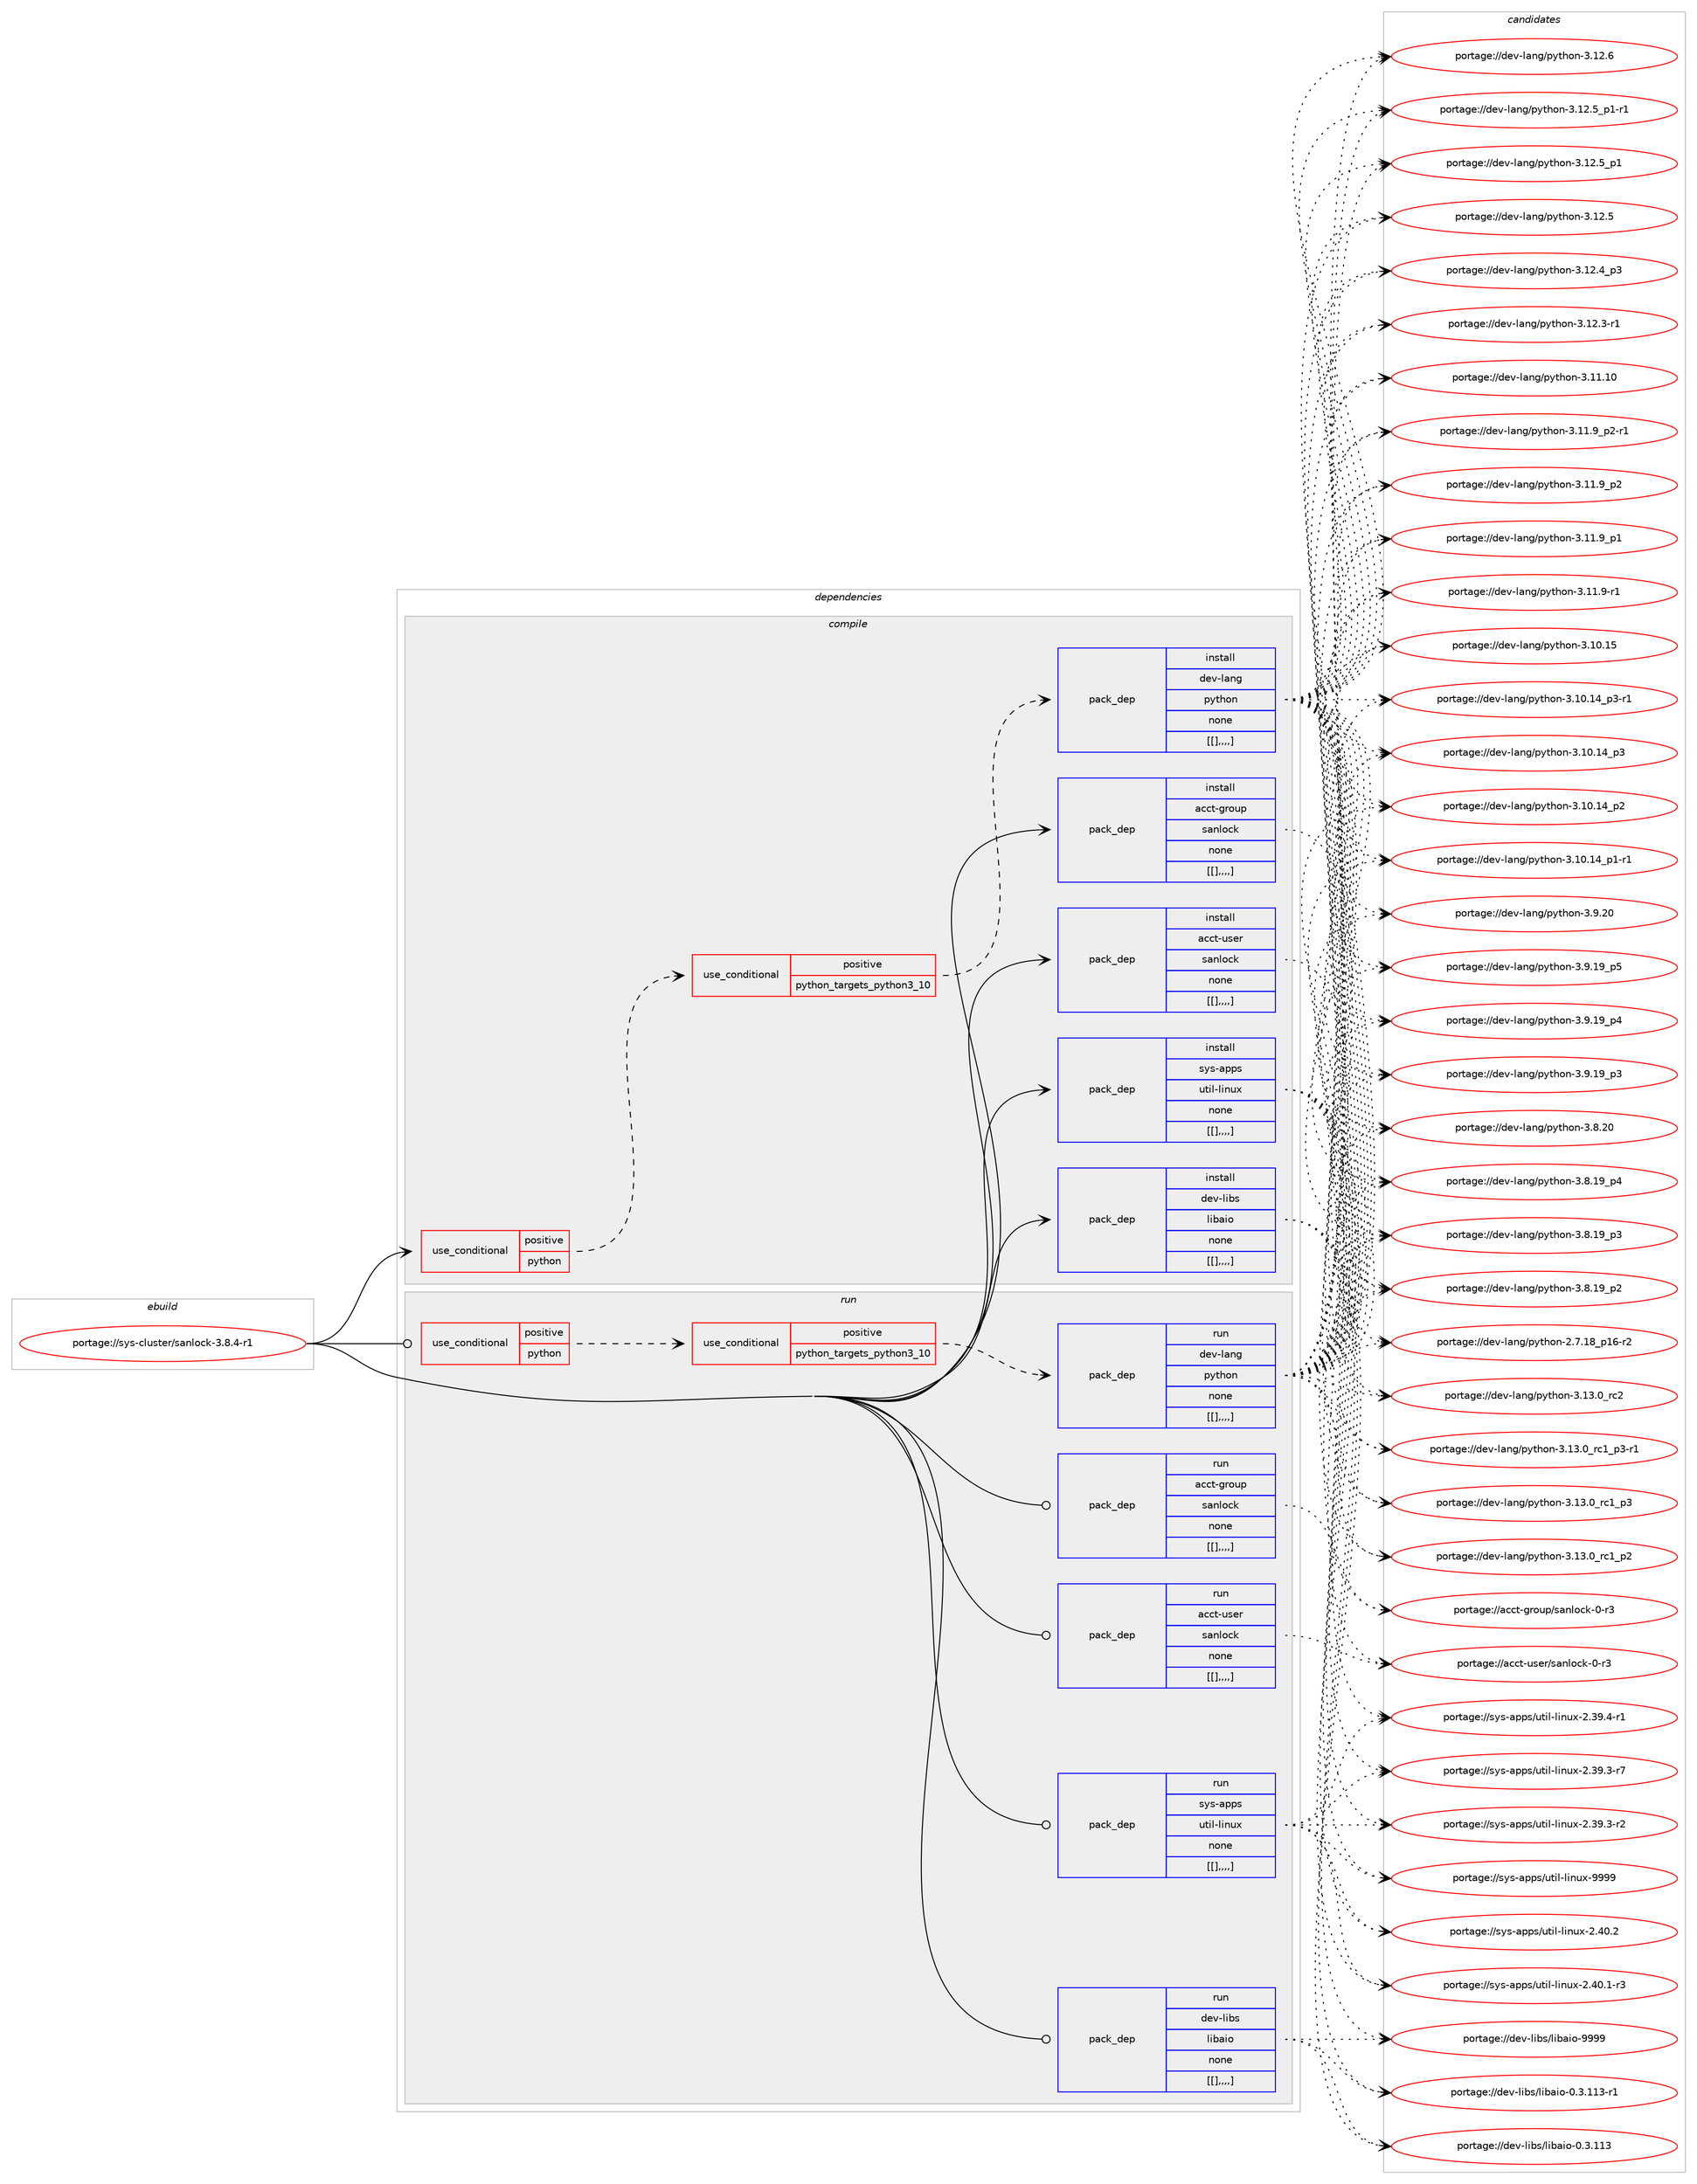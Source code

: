 digraph prolog {

# *************
# Graph options
# *************

newrank=true;
concentrate=true;
compound=true;
graph [rankdir=LR,fontname=Helvetica,fontsize=10,ranksep=1.5];#, ranksep=2.5, nodesep=0.2];
edge  [arrowhead=vee];
node  [fontname=Helvetica,fontsize=10];

# **********
# The ebuild
# **********

subgraph cluster_leftcol {
color=gray;
label=<<i>ebuild</i>>;
id [label="portage://sys-cluster/sanlock-3.8.4-r1", color=red, width=4, href="../sys-cluster/sanlock-3.8.4-r1.svg"];
}

# ****************
# The dependencies
# ****************

subgraph cluster_midcol {
color=gray;
label=<<i>dependencies</i>>;
subgraph cluster_compile {
fillcolor="#eeeeee";
style=filled;
label=<<i>compile</i>>;
subgraph cond119134 {
dependency449474 [label=<<TABLE BORDER="0" CELLBORDER="1" CELLSPACING="0" CELLPADDING="4"><TR><TD ROWSPAN="3" CELLPADDING="10">use_conditional</TD></TR><TR><TD>positive</TD></TR><TR><TD>python</TD></TR></TABLE>>, shape=none, color=red];
subgraph cond119135 {
dependency449475 [label=<<TABLE BORDER="0" CELLBORDER="1" CELLSPACING="0" CELLPADDING="4"><TR><TD ROWSPAN="3" CELLPADDING="10">use_conditional</TD></TR><TR><TD>positive</TD></TR><TR><TD>python_targets_python3_10</TD></TR></TABLE>>, shape=none, color=red];
subgraph pack327261 {
dependency449476 [label=<<TABLE BORDER="0" CELLBORDER="1" CELLSPACING="0" CELLPADDING="4" WIDTH="220"><TR><TD ROWSPAN="6" CELLPADDING="30">pack_dep</TD></TR><TR><TD WIDTH="110">install</TD></TR><TR><TD>dev-lang</TD></TR><TR><TD>python</TD></TR><TR><TD>none</TD></TR><TR><TD>[[],,,,]</TD></TR></TABLE>>, shape=none, color=blue];
}
dependency449475:e -> dependency449476:w [weight=20,style="dashed",arrowhead="vee"];
}
dependency449474:e -> dependency449475:w [weight=20,style="dashed",arrowhead="vee"];
}
id:e -> dependency449474:w [weight=20,style="solid",arrowhead="vee"];
subgraph pack327262 {
dependency449477 [label=<<TABLE BORDER="0" CELLBORDER="1" CELLSPACING="0" CELLPADDING="4" WIDTH="220"><TR><TD ROWSPAN="6" CELLPADDING="30">pack_dep</TD></TR><TR><TD WIDTH="110">install</TD></TR><TR><TD>acct-group</TD></TR><TR><TD>sanlock</TD></TR><TR><TD>none</TD></TR><TR><TD>[[],,,,]</TD></TR></TABLE>>, shape=none, color=blue];
}
id:e -> dependency449477:w [weight=20,style="solid",arrowhead="vee"];
subgraph pack327263 {
dependency449478 [label=<<TABLE BORDER="0" CELLBORDER="1" CELLSPACING="0" CELLPADDING="4" WIDTH="220"><TR><TD ROWSPAN="6" CELLPADDING="30">pack_dep</TD></TR><TR><TD WIDTH="110">install</TD></TR><TR><TD>acct-user</TD></TR><TR><TD>sanlock</TD></TR><TR><TD>none</TD></TR><TR><TD>[[],,,,]</TD></TR></TABLE>>, shape=none, color=blue];
}
id:e -> dependency449478:w [weight=20,style="solid",arrowhead="vee"];
subgraph pack327264 {
dependency449479 [label=<<TABLE BORDER="0" CELLBORDER="1" CELLSPACING="0" CELLPADDING="4" WIDTH="220"><TR><TD ROWSPAN="6" CELLPADDING="30">pack_dep</TD></TR><TR><TD WIDTH="110">install</TD></TR><TR><TD>dev-libs</TD></TR><TR><TD>libaio</TD></TR><TR><TD>none</TD></TR><TR><TD>[[],,,,]</TD></TR></TABLE>>, shape=none, color=blue];
}
id:e -> dependency449479:w [weight=20,style="solid",arrowhead="vee"];
subgraph pack327265 {
dependency449480 [label=<<TABLE BORDER="0" CELLBORDER="1" CELLSPACING="0" CELLPADDING="4" WIDTH="220"><TR><TD ROWSPAN="6" CELLPADDING="30">pack_dep</TD></TR><TR><TD WIDTH="110">install</TD></TR><TR><TD>sys-apps</TD></TR><TR><TD>util-linux</TD></TR><TR><TD>none</TD></TR><TR><TD>[[],,,,]</TD></TR></TABLE>>, shape=none, color=blue];
}
id:e -> dependency449480:w [weight=20,style="solid",arrowhead="vee"];
}
subgraph cluster_compileandrun {
fillcolor="#eeeeee";
style=filled;
label=<<i>compile and run</i>>;
}
subgraph cluster_run {
fillcolor="#eeeeee";
style=filled;
label=<<i>run</i>>;
subgraph cond119136 {
dependency449481 [label=<<TABLE BORDER="0" CELLBORDER="1" CELLSPACING="0" CELLPADDING="4"><TR><TD ROWSPAN="3" CELLPADDING="10">use_conditional</TD></TR><TR><TD>positive</TD></TR><TR><TD>python</TD></TR></TABLE>>, shape=none, color=red];
subgraph cond119137 {
dependency449482 [label=<<TABLE BORDER="0" CELLBORDER="1" CELLSPACING="0" CELLPADDING="4"><TR><TD ROWSPAN="3" CELLPADDING="10">use_conditional</TD></TR><TR><TD>positive</TD></TR><TR><TD>python_targets_python3_10</TD></TR></TABLE>>, shape=none, color=red];
subgraph pack327266 {
dependency449483 [label=<<TABLE BORDER="0" CELLBORDER="1" CELLSPACING="0" CELLPADDING="4" WIDTH="220"><TR><TD ROWSPAN="6" CELLPADDING="30">pack_dep</TD></TR><TR><TD WIDTH="110">run</TD></TR><TR><TD>dev-lang</TD></TR><TR><TD>python</TD></TR><TR><TD>none</TD></TR><TR><TD>[[],,,,]</TD></TR></TABLE>>, shape=none, color=blue];
}
dependency449482:e -> dependency449483:w [weight=20,style="dashed",arrowhead="vee"];
}
dependency449481:e -> dependency449482:w [weight=20,style="dashed",arrowhead="vee"];
}
id:e -> dependency449481:w [weight=20,style="solid",arrowhead="odot"];
subgraph pack327267 {
dependency449484 [label=<<TABLE BORDER="0" CELLBORDER="1" CELLSPACING="0" CELLPADDING="4" WIDTH="220"><TR><TD ROWSPAN="6" CELLPADDING="30">pack_dep</TD></TR><TR><TD WIDTH="110">run</TD></TR><TR><TD>acct-group</TD></TR><TR><TD>sanlock</TD></TR><TR><TD>none</TD></TR><TR><TD>[[],,,,]</TD></TR></TABLE>>, shape=none, color=blue];
}
id:e -> dependency449484:w [weight=20,style="solid",arrowhead="odot"];
subgraph pack327268 {
dependency449485 [label=<<TABLE BORDER="0" CELLBORDER="1" CELLSPACING="0" CELLPADDING="4" WIDTH="220"><TR><TD ROWSPAN="6" CELLPADDING="30">pack_dep</TD></TR><TR><TD WIDTH="110">run</TD></TR><TR><TD>acct-user</TD></TR><TR><TD>sanlock</TD></TR><TR><TD>none</TD></TR><TR><TD>[[],,,,]</TD></TR></TABLE>>, shape=none, color=blue];
}
id:e -> dependency449485:w [weight=20,style="solid",arrowhead="odot"];
subgraph pack327269 {
dependency449486 [label=<<TABLE BORDER="0" CELLBORDER="1" CELLSPACING="0" CELLPADDING="4" WIDTH="220"><TR><TD ROWSPAN="6" CELLPADDING="30">pack_dep</TD></TR><TR><TD WIDTH="110">run</TD></TR><TR><TD>dev-libs</TD></TR><TR><TD>libaio</TD></TR><TR><TD>none</TD></TR><TR><TD>[[],,,,]</TD></TR></TABLE>>, shape=none, color=blue];
}
id:e -> dependency449486:w [weight=20,style="solid",arrowhead="odot"];
subgraph pack327270 {
dependency449487 [label=<<TABLE BORDER="0" CELLBORDER="1" CELLSPACING="0" CELLPADDING="4" WIDTH="220"><TR><TD ROWSPAN="6" CELLPADDING="30">pack_dep</TD></TR><TR><TD WIDTH="110">run</TD></TR><TR><TD>sys-apps</TD></TR><TR><TD>util-linux</TD></TR><TR><TD>none</TD></TR><TR><TD>[[],,,,]</TD></TR></TABLE>>, shape=none, color=blue];
}
id:e -> dependency449487:w [weight=20,style="solid",arrowhead="odot"];
}
}

# **************
# The candidates
# **************

subgraph cluster_choices {
rank=same;
color=gray;
label=<<i>candidates</i>>;

subgraph choice327261 {
color=black;
nodesep=1;
choice10010111845108971101034711212111610411111045514649514648951149950 [label="portage://dev-lang/python-3.13.0_rc2", color=red, width=4,href="../dev-lang/python-3.13.0_rc2.svg"];
choice1001011184510897110103471121211161041111104551464951464895114994995112514511449 [label="portage://dev-lang/python-3.13.0_rc1_p3-r1", color=red, width=4,href="../dev-lang/python-3.13.0_rc1_p3-r1.svg"];
choice100101118451089711010347112121116104111110455146495146489511499499511251 [label="portage://dev-lang/python-3.13.0_rc1_p3", color=red, width=4,href="../dev-lang/python-3.13.0_rc1_p3.svg"];
choice100101118451089711010347112121116104111110455146495146489511499499511250 [label="portage://dev-lang/python-3.13.0_rc1_p2", color=red, width=4,href="../dev-lang/python-3.13.0_rc1_p2.svg"];
choice10010111845108971101034711212111610411111045514649504654 [label="portage://dev-lang/python-3.12.6", color=red, width=4,href="../dev-lang/python-3.12.6.svg"];
choice1001011184510897110103471121211161041111104551464950465395112494511449 [label="portage://dev-lang/python-3.12.5_p1-r1", color=red, width=4,href="../dev-lang/python-3.12.5_p1-r1.svg"];
choice100101118451089711010347112121116104111110455146495046539511249 [label="portage://dev-lang/python-3.12.5_p1", color=red, width=4,href="../dev-lang/python-3.12.5_p1.svg"];
choice10010111845108971101034711212111610411111045514649504653 [label="portage://dev-lang/python-3.12.5", color=red, width=4,href="../dev-lang/python-3.12.5.svg"];
choice100101118451089711010347112121116104111110455146495046529511251 [label="portage://dev-lang/python-3.12.4_p3", color=red, width=4,href="../dev-lang/python-3.12.4_p3.svg"];
choice100101118451089711010347112121116104111110455146495046514511449 [label="portage://dev-lang/python-3.12.3-r1", color=red, width=4,href="../dev-lang/python-3.12.3-r1.svg"];
choice1001011184510897110103471121211161041111104551464949464948 [label="portage://dev-lang/python-3.11.10", color=red, width=4,href="../dev-lang/python-3.11.10.svg"];
choice1001011184510897110103471121211161041111104551464949465795112504511449 [label="portage://dev-lang/python-3.11.9_p2-r1", color=red, width=4,href="../dev-lang/python-3.11.9_p2-r1.svg"];
choice100101118451089711010347112121116104111110455146494946579511250 [label="portage://dev-lang/python-3.11.9_p2", color=red, width=4,href="../dev-lang/python-3.11.9_p2.svg"];
choice100101118451089711010347112121116104111110455146494946579511249 [label="portage://dev-lang/python-3.11.9_p1", color=red, width=4,href="../dev-lang/python-3.11.9_p1.svg"];
choice100101118451089711010347112121116104111110455146494946574511449 [label="portage://dev-lang/python-3.11.9-r1", color=red, width=4,href="../dev-lang/python-3.11.9-r1.svg"];
choice1001011184510897110103471121211161041111104551464948464953 [label="portage://dev-lang/python-3.10.15", color=red, width=4,href="../dev-lang/python-3.10.15.svg"];
choice100101118451089711010347112121116104111110455146494846495295112514511449 [label="portage://dev-lang/python-3.10.14_p3-r1", color=red, width=4,href="../dev-lang/python-3.10.14_p3-r1.svg"];
choice10010111845108971101034711212111610411111045514649484649529511251 [label="portage://dev-lang/python-3.10.14_p3", color=red, width=4,href="../dev-lang/python-3.10.14_p3.svg"];
choice10010111845108971101034711212111610411111045514649484649529511250 [label="portage://dev-lang/python-3.10.14_p2", color=red, width=4,href="../dev-lang/python-3.10.14_p2.svg"];
choice100101118451089711010347112121116104111110455146494846495295112494511449 [label="portage://dev-lang/python-3.10.14_p1-r1", color=red, width=4,href="../dev-lang/python-3.10.14_p1-r1.svg"];
choice10010111845108971101034711212111610411111045514657465048 [label="portage://dev-lang/python-3.9.20", color=red, width=4,href="../dev-lang/python-3.9.20.svg"];
choice100101118451089711010347112121116104111110455146574649579511253 [label="portage://dev-lang/python-3.9.19_p5", color=red, width=4,href="../dev-lang/python-3.9.19_p5.svg"];
choice100101118451089711010347112121116104111110455146574649579511252 [label="portage://dev-lang/python-3.9.19_p4", color=red, width=4,href="../dev-lang/python-3.9.19_p4.svg"];
choice100101118451089711010347112121116104111110455146574649579511251 [label="portage://dev-lang/python-3.9.19_p3", color=red, width=4,href="../dev-lang/python-3.9.19_p3.svg"];
choice10010111845108971101034711212111610411111045514656465048 [label="portage://dev-lang/python-3.8.20", color=red, width=4,href="../dev-lang/python-3.8.20.svg"];
choice100101118451089711010347112121116104111110455146564649579511252 [label="portage://dev-lang/python-3.8.19_p4", color=red, width=4,href="../dev-lang/python-3.8.19_p4.svg"];
choice100101118451089711010347112121116104111110455146564649579511251 [label="portage://dev-lang/python-3.8.19_p3", color=red, width=4,href="../dev-lang/python-3.8.19_p3.svg"];
choice100101118451089711010347112121116104111110455146564649579511250 [label="portage://dev-lang/python-3.8.19_p2", color=red, width=4,href="../dev-lang/python-3.8.19_p2.svg"];
choice100101118451089711010347112121116104111110455046554649569511249544511450 [label="portage://dev-lang/python-2.7.18_p16-r2", color=red, width=4,href="../dev-lang/python-2.7.18_p16-r2.svg"];
dependency449476:e -> choice10010111845108971101034711212111610411111045514649514648951149950:w [style=dotted,weight="100"];
dependency449476:e -> choice1001011184510897110103471121211161041111104551464951464895114994995112514511449:w [style=dotted,weight="100"];
dependency449476:e -> choice100101118451089711010347112121116104111110455146495146489511499499511251:w [style=dotted,weight="100"];
dependency449476:e -> choice100101118451089711010347112121116104111110455146495146489511499499511250:w [style=dotted,weight="100"];
dependency449476:e -> choice10010111845108971101034711212111610411111045514649504654:w [style=dotted,weight="100"];
dependency449476:e -> choice1001011184510897110103471121211161041111104551464950465395112494511449:w [style=dotted,weight="100"];
dependency449476:e -> choice100101118451089711010347112121116104111110455146495046539511249:w [style=dotted,weight="100"];
dependency449476:e -> choice10010111845108971101034711212111610411111045514649504653:w [style=dotted,weight="100"];
dependency449476:e -> choice100101118451089711010347112121116104111110455146495046529511251:w [style=dotted,weight="100"];
dependency449476:e -> choice100101118451089711010347112121116104111110455146495046514511449:w [style=dotted,weight="100"];
dependency449476:e -> choice1001011184510897110103471121211161041111104551464949464948:w [style=dotted,weight="100"];
dependency449476:e -> choice1001011184510897110103471121211161041111104551464949465795112504511449:w [style=dotted,weight="100"];
dependency449476:e -> choice100101118451089711010347112121116104111110455146494946579511250:w [style=dotted,weight="100"];
dependency449476:e -> choice100101118451089711010347112121116104111110455146494946579511249:w [style=dotted,weight="100"];
dependency449476:e -> choice100101118451089711010347112121116104111110455146494946574511449:w [style=dotted,weight="100"];
dependency449476:e -> choice1001011184510897110103471121211161041111104551464948464953:w [style=dotted,weight="100"];
dependency449476:e -> choice100101118451089711010347112121116104111110455146494846495295112514511449:w [style=dotted,weight="100"];
dependency449476:e -> choice10010111845108971101034711212111610411111045514649484649529511251:w [style=dotted,weight="100"];
dependency449476:e -> choice10010111845108971101034711212111610411111045514649484649529511250:w [style=dotted,weight="100"];
dependency449476:e -> choice100101118451089711010347112121116104111110455146494846495295112494511449:w [style=dotted,weight="100"];
dependency449476:e -> choice10010111845108971101034711212111610411111045514657465048:w [style=dotted,weight="100"];
dependency449476:e -> choice100101118451089711010347112121116104111110455146574649579511253:w [style=dotted,weight="100"];
dependency449476:e -> choice100101118451089711010347112121116104111110455146574649579511252:w [style=dotted,weight="100"];
dependency449476:e -> choice100101118451089711010347112121116104111110455146574649579511251:w [style=dotted,weight="100"];
dependency449476:e -> choice10010111845108971101034711212111610411111045514656465048:w [style=dotted,weight="100"];
dependency449476:e -> choice100101118451089711010347112121116104111110455146564649579511252:w [style=dotted,weight="100"];
dependency449476:e -> choice100101118451089711010347112121116104111110455146564649579511251:w [style=dotted,weight="100"];
dependency449476:e -> choice100101118451089711010347112121116104111110455146564649579511250:w [style=dotted,weight="100"];
dependency449476:e -> choice100101118451089711010347112121116104111110455046554649569511249544511450:w [style=dotted,weight="100"];
}
subgraph choice327262 {
color=black;
nodesep=1;
choice9799991164510311411111711247115971101081119910745484511451 [label="portage://acct-group/sanlock-0-r3", color=red, width=4,href="../acct-group/sanlock-0-r3.svg"];
dependency449477:e -> choice9799991164510311411111711247115971101081119910745484511451:w [style=dotted,weight="100"];
}
subgraph choice327263 {
color=black;
nodesep=1;
choice9799991164511711510111447115971101081119910745484511451 [label="portage://acct-user/sanlock-0-r3", color=red, width=4,href="../acct-user/sanlock-0-r3.svg"];
dependency449478:e -> choice9799991164511711510111447115971101081119910745484511451:w [style=dotted,weight="100"];
}
subgraph choice327264 {
color=black;
nodesep=1;
choice10010111845108105981154710810598971051114557575757 [label="portage://dev-libs/libaio-9999", color=red, width=4,href="../dev-libs/libaio-9999.svg"];
choice100101118451081059811547108105989710511145484651464949514511449 [label="portage://dev-libs/libaio-0.3.113-r1", color=red, width=4,href="../dev-libs/libaio-0.3.113-r1.svg"];
choice10010111845108105981154710810598971051114548465146494951 [label="portage://dev-libs/libaio-0.3.113", color=red, width=4,href="../dev-libs/libaio-0.3.113.svg"];
dependency449479:e -> choice10010111845108105981154710810598971051114557575757:w [style=dotted,weight="100"];
dependency449479:e -> choice100101118451081059811547108105989710511145484651464949514511449:w [style=dotted,weight="100"];
dependency449479:e -> choice10010111845108105981154710810598971051114548465146494951:w [style=dotted,weight="100"];
}
subgraph choice327265 {
color=black;
nodesep=1;
choice115121115459711211211547117116105108451081051101171204557575757 [label="portage://sys-apps/util-linux-9999", color=red, width=4,href="../sys-apps/util-linux-9999.svg"];
choice1151211154597112112115471171161051084510810511011712045504652484650 [label="portage://sys-apps/util-linux-2.40.2", color=red, width=4,href="../sys-apps/util-linux-2.40.2.svg"];
choice11512111545971121121154711711610510845108105110117120455046524846494511451 [label="portage://sys-apps/util-linux-2.40.1-r3", color=red, width=4,href="../sys-apps/util-linux-2.40.1-r3.svg"];
choice11512111545971121121154711711610510845108105110117120455046515746524511449 [label="portage://sys-apps/util-linux-2.39.4-r1", color=red, width=4,href="../sys-apps/util-linux-2.39.4-r1.svg"];
choice11512111545971121121154711711610510845108105110117120455046515746514511455 [label="portage://sys-apps/util-linux-2.39.3-r7", color=red, width=4,href="../sys-apps/util-linux-2.39.3-r7.svg"];
choice11512111545971121121154711711610510845108105110117120455046515746514511450 [label="portage://sys-apps/util-linux-2.39.3-r2", color=red, width=4,href="../sys-apps/util-linux-2.39.3-r2.svg"];
dependency449480:e -> choice115121115459711211211547117116105108451081051101171204557575757:w [style=dotted,weight="100"];
dependency449480:e -> choice1151211154597112112115471171161051084510810511011712045504652484650:w [style=dotted,weight="100"];
dependency449480:e -> choice11512111545971121121154711711610510845108105110117120455046524846494511451:w [style=dotted,weight="100"];
dependency449480:e -> choice11512111545971121121154711711610510845108105110117120455046515746524511449:w [style=dotted,weight="100"];
dependency449480:e -> choice11512111545971121121154711711610510845108105110117120455046515746514511455:w [style=dotted,weight="100"];
dependency449480:e -> choice11512111545971121121154711711610510845108105110117120455046515746514511450:w [style=dotted,weight="100"];
}
subgraph choice327266 {
color=black;
nodesep=1;
choice10010111845108971101034711212111610411111045514649514648951149950 [label="portage://dev-lang/python-3.13.0_rc2", color=red, width=4,href="../dev-lang/python-3.13.0_rc2.svg"];
choice1001011184510897110103471121211161041111104551464951464895114994995112514511449 [label="portage://dev-lang/python-3.13.0_rc1_p3-r1", color=red, width=4,href="../dev-lang/python-3.13.0_rc1_p3-r1.svg"];
choice100101118451089711010347112121116104111110455146495146489511499499511251 [label="portage://dev-lang/python-3.13.0_rc1_p3", color=red, width=4,href="../dev-lang/python-3.13.0_rc1_p3.svg"];
choice100101118451089711010347112121116104111110455146495146489511499499511250 [label="portage://dev-lang/python-3.13.0_rc1_p2", color=red, width=4,href="../dev-lang/python-3.13.0_rc1_p2.svg"];
choice10010111845108971101034711212111610411111045514649504654 [label="portage://dev-lang/python-3.12.6", color=red, width=4,href="../dev-lang/python-3.12.6.svg"];
choice1001011184510897110103471121211161041111104551464950465395112494511449 [label="portage://dev-lang/python-3.12.5_p1-r1", color=red, width=4,href="../dev-lang/python-3.12.5_p1-r1.svg"];
choice100101118451089711010347112121116104111110455146495046539511249 [label="portage://dev-lang/python-3.12.5_p1", color=red, width=4,href="../dev-lang/python-3.12.5_p1.svg"];
choice10010111845108971101034711212111610411111045514649504653 [label="portage://dev-lang/python-3.12.5", color=red, width=4,href="../dev-lang/python-3.12.5.svg"];
choice100101118451089711010347112121116104111110455146495046529511251 [label="portage://dev-lang/python-3.12.4_p3", color=red, width=4,href="../dev-lang/python-3.12.4_p3.svg"];
choice100101118451089711010347112121116104111110455146495046514511449 [label="portage://dev-lang/python-3.12.3-r1", color=red, width=4,href="../dev-lang/python-3.12.3-r1.svg"];
choice1001011184510897110103471121211161041111104551464949464948 [label="portage://dev-lang/python-3.11.10", color=red, width=4,href="../dev-lang/python-3.11.10.svg"];
choice1001011184510897110103471121211161041111104551464949465795112504511449 [label="portage://dev-lang/python-3.11.9_p2-r1", color=red, width=4,href="../dev-lang/python-3.11.9_p2-r1.svg"];
choice100101118451089711010347112121116104111110455146494946579511250 [label="portage://dev-lang/python-3.11.9_p2", color=red, width=4,href="../dev-lang/python-3.11.9_p2.svg"];
choice100101118451089711010347112121116104111110455146494946579511249 [label="portage://dev-lang/python-3.11.9_p1", color=red, width=4,href="../dev-lang/python-3.11.9_p1.svg"];
choice100101118451089711010347112121116104111110455146494946574511449 [label="portage://dev-lang/python-3.11.9-r1", color=red, width=4,href="../dev-lang/python-3.11.9-r1.svg"];
choice1001011184510897110103471121211161041111104551464948464953 [label="portage://dev-lang/python-3.10.15", color=red, width=4,href="../dev-lang/python-3.10.15.svg"];
choice100101118451089711010347112121116104111110455146494846495295112514511449 [label="portage://dev-lang/python-3.10.14_p3-r1", color=red, width=4,href="../dev-lang/python-3.10.14_p3-r1.svg"];
choice10010111845108971101034711212111610411111045514649484649529511251 [label="portage://dev-lang/python-3.10.14_p3", color=red, width=4,href="../dev-lang/python-3.10.14_p3.svg"];
choice10010111845108971101034711212111610411111045514649484649529511250 [label="portage://dev-lang/python-3.10.14_p2", color=red, width=4,href="../dev-lang/python-3.10.14_p2.svg"];
choice100101118451089711010347112121116104111110455146494846495295112494511449 [label="portage://dev-lang/python-3.10.14_p1-r1", color=red, width=4,href="../dev-lang/python-3.10.14_p1-r1.svg"];
choice10010111845108971101034711212111610411111045514657465048 [label="portage://dev-lang/python-3.9.20", color=red, width=4,href="../dev-lang/python-3.9.20.svg"];
choice100101118451089711010347112121116104111110455146574649579511253 [label="portage://dev-lang/python-3.9.19_p5", color=red, width=4,href="../dev-lang/python-3.9.19_p5.svg"];
choice100101118451089711010347112121116104111110455146574649579511252 [label="portage://dev-lang/python-3.9.19_p4", color=red, width=4,href="../dev-lang/python-3.9.19_p4.svg"];
choice100101118451089711010347112121116104111110455146574649579511251 [label="portage://dev-lang/python-3.9.19_p3", color=red, width=4,href="../dev-lang/python-3.9.19_p3.svg"];
choice10010111845108971101034711212111610411111045514656465048 [label="portage://dev-lang/python-3.8.20", color=red, width=4,href="../dev-lang/python-3.8.20.svg"];
choice100101118451089711010347112121116104111110455146564649579511252 [label="portage://dev-lang/python-3.8.19_p4", color=red, width=4,href="../dev-lang/python-3.8.19_p4.svg"];
choice100101118451089711010347112121116104111110455146564649579511251 [label="portage://dev-lang/python-3.8.19_p3", color=red, width=4,href="../dev-lang/python-3.8.19_p3.svg"];
choice100101118451089711010347112121116104111110455146564649579511250 [label="portage://dev-lang/python-3.8.19_p2", color=red, width=4,href="../dev-lang/python-3.8.19_p2.svg"];
choice100101118451089711010347112121116104111110455046554649569511249544511450 [label="portage://dev-lang/python-2.7.18_p16-r2", color=red, width=4,href="../dev-lang/python-2.7.18_p16-r2.svg"];
dependency449483:e -> choice10010111845108971101034711212111610411111045514649514648951149950:w [style=dotted,weight="100"];
dependency449483:e -> choice1001011184510897110103471121211161041111104551464951464895114994995112514511449:w [style=dotted,weight="100"];
dependency449483:e -> choice100101118451089711010347112121116104111110455146495146489511499499511251:w [style=dotted,weight="100"];
dependency449483:e -> choice100101118451089711010347112121116104111110455146495146489511499499511250:w [style=dotted,weight="100"];
dependency449483:e -> choice10010111845108971101034711212111610411111045514649504654:w [style=dotted,weight="100"];
dependency449483:e -> choice1001011184510897110103471121211161041111104551464950465395112494511449:w [style=dotted,weight="100"];
dependency449483:e -> choice100101118451089711010347112121116104111110455146495046539511249:w [style=dotted,weight="100"];
dependency449483:e -> choice10010111845108971101034711212111610411111045514649504653:w [style=dotted,weight="100"];
dependency449483:e -> choice100101118451089711010347112121116104111110455146495046529511251:w [style=dotted,weight="100"];
dependency449483:e -> choice100101118451089711010347112121116104111110455146495046514511449:w [style=dotted,weight="100"];
dependency449483:e -> choice1001011184510897110103471121211161041111104551464949464948:w [style=dotted,weight="100"];
dependency449483:e -> choice1001011184510897110103471121211161041111104551464949465795112504511449:w [style=dotted,weight="100"];
dependency449483:e -> choice100101118451089711010347112121116104111110455146494946579511250:w [style=dotted,weight="100"];
dependency449483:e -> choice100101118451089711010347112121116104111110455146494946579511249:w [style=dotted,weight="100"];
dependency449483:e -> choice100101118451089711010347112121116104111110455146494946574511449:w [style=dotted,weight="100"];
dependency449483:e -> choice1001011184510897110103471121211161041111104551464948464953:w [style=dotted,weight="100"];
dependency449483:e -> choice100101118451089711010347112121116104111110455146494846495295112514511449:w [style=dotted,weight="100"];
dependency449483:e -> choice10010111845108971101034711212111610411111045514649484649529511251:w [style=dotted,weight="100"];
dependency449483:e -> choice10010111845108971101034711212111610411111045514649484649529511250:w [style=dotted,weight="100"];
dependency449483:e -> choice100101118451089711010347112121116104111110455146494846495295112494511449:w [style=dotted,weight="100"];
dependency449483:e -> choice10010111845108971101034711212111610411111045514657465048:w [style=dotted,weight="100"];
dependency449483:e -> choice100101118451089711010347112121116104111110455146574649579511253:w [style=dotted,weight="100"];
dependency449483:e -> choice100101118451089711010347112121116104111110455146574649579511252:w [style=dotted,weight="100"];
dependency449483:e -> choice100101118451089711010347112121116104111110455146574649579511251:w [style=dotted,weight="100"];
dependency449483:e -> choice10010111845108971101034711212111610411111045514656465048:w [style=dotted,weight="100"];
dependency449483:e -> choice100101118451089711010347112121116104111110455146564649579511252:w [style=dotted,weight="100"];
dependency449483:e -> choice100101118451089711010347112121116104111110455146564649579511251:w [style=dotted,weight="100"];
dependency449483:e -> choice100101118451089711010347112121116104111110455146564649579511250:w [style=dotted,weight="100"];
dependency449483:e -> choice100101118451089711010347112121116104111110455046554649569511249544511450:w [style=dotted,weight="100"];
}
subgraph choice327267 {
color=black;
nodesep=1;
choice9799991164510311411111711247115971101081119910745484511451 [label="portage://acct-group/sanlock-0-r3", color=red, width=4,href="../acct-group/sanlock-0-r3.svg"];
dependency449484:e -> choice9799991164510311411111711247115971101081119910745484511451:w [style=dotted,weight="100"];
}
subgraph choice327268 {
color=black;
nodesep=1;
choice9799991164511711510111447115971101081119910745484511451 [label="portage://acct-user/sanlock-0-r3", color=red, width=4,href="../acct-user/sanlock-0-r3.svg"];
dependency449485:e -> choice9799991164511711510111447115971101081119910745484511451:w [style=dotted,weight="100"];
}
subgraph choice327269 {
color=black;
nodesep=1;
choice10010111845108105981154710810598971051114557575757 [label="portage://dev-libs/libaio-9999", color=red, width=4,href="../dev-libs/libaio-9999.svg"];
choice100101118451081059811547108105989710511145484651464949514511449 [label="portage://dev-libs/libaio-0.3.113-r1", color=red, width=4,href="../dev-libs/libaio-0.3.113-r1.svg"];
choice10010111845108105981154710810598971051114548465146494951 [label="portage://dev-libs/libaio-0.3.113", color=red, width=4,href="../dev-libs/libaio-0.3.113.svg"];
dependency449486:e -> choice10010111845108105981154710810598971051114557575757:w [style=dotted,weight="100"];
dependency449486:e -> choice100101118451081059811547108105989710511145484651464949514511449:w [style=dotted,weight="100"];
dependency449486:e -> choice10010111845108105981154710810598971051114548465146494951:w [style=dotted,weight="100"];
}
subgraph choice327270 {
color=black;
nodesep=1;
choice115121115459711211211547117116105108451081051101171204557575757 [label="portage://sys-apps/util-linux-9999", color=red, width=4,href="../sys-apps/util-linux-9999.svg"];
choice1151211154597112112115471171161051084510810511011712045504652484650 [label="portage://sys-apps/util-linux-2.40.2", color=red, width=4,href="../sys-apps/util-linux-2.40.2.svg"];
choice11512111545971121121154711711610510845108105110117120455046524846494511451 [label="portage://sys-apps/util-linux-2.40.1-r3", color=red, width=4,href="../sys-apps/util-linux-2.40.1-r3.svg"];
choice11512111545971121121154711711610510845108105110117120455046515746524511449 [label="portage://sys-apps/util-linux-2.39.4-r1", color=red, width=4,href="../sys-apps/util-linux-2.39.4-r1.svg"];
choice11512111545971121121154711711610510845108105110117120455046515746514511455 [label="portage://sys-apps/util-linux-2.39.3-r7", color=red, width=4,href="../sys-apps/util-linux-2.39.3-r7.svg"];
choice11512111545971121121154711711610510845108105110117120455046515746514511450 [label="portage://sys-apps/util-linux-2.39.3-r2", color=red, width=4,href="../sys-apps/util-linux-2.39.3-r2.svg"];
dependency449487:e -> choice115121115459711211211547117116105108451081051101171204557575757:w [style=dotted,weight="100"];
dependency449487:e -> choice1151211154597112112115471171161051084510810511011712045504652484650:w [style=dotted,weight="100"];
dependency449487:e -> choice11512111545971121121154711711610510845108105110117120455046524846494511451:w [style=dotted,weight="100"];
dependency449487:e -> choice11512111545971121121154711711610510845108105110117120455046515746524511449:w [style=dotted,weight="100"];
dependency449487:e -> choice11512111545971121121154711711610510845108105110117120455046515746514511455:w [style=dotted,weight="100"];
dependency449487:e -> choice11512111545971121121154711711610510845108105110117120455046515746514511450:w [style=dotted,weight="100"];
}
}

}
